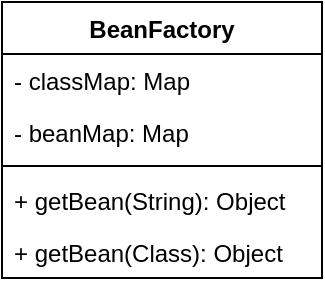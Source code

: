 <mxfile version="15.8.7" type="device"><diagram id="C5RBs43oDa-KdzZeNtuy" name="Page-1"><mxGraphModel dx="892" dy="672" grid="1" gridSize="10" guides="1" tooltips="1" connect="1" arrows="1" fold="1" page="1" pageScale="1" pageWidth="827" pageHeight="1169" math="0" shadow="0"><root><mxCell id="WIyWlLk6GJQsqaUBKTNV-0"/><mxCell id="WIyWlLk6GJQsqaUBKTNV-1" parent="WIyWlLk6GJQsqaUBKTNV-0"/><mxCell id="RB1sia2N29MvEZQg_Iql-6" value="BeanFactory" style="swimlane;fontStyle=1;align=center;verticalAlign=top;childLayout=stackLayout;horizontal=1;startSize=26;horizontalStack=0;resizeParent=1;resizeParentMax=0;resizeLast=0;collapsible=1;marginBottom=0;" parent="WIyWlLk6GJQsqaUBKTNV-1" vertex="1"><mxGeometry x="310" y="260" width="160" height="138" as="geometry"/></mxCell><mxCell id="RB1sia2N29MvEZQg_Iql-7" value="- classMap: Map" style="text;strokeColor=none;fillColor=none;align=left;verticalAlign=top;spacingLeft=4;spacingRight=4;overflow=hidden;rotatable=0;points=[[0,0.5],[1,0.5]];portConstraint=eastwest;" parent="RB1sia2N29MvEZQg_Iql-6" vertex="1"><mxGeometry y="26" width="160" height="26" as="geometry"/></mxCell><mxCell id="RB1sia2N29MvEZQg_Iql-9" value="- beanMap: Map" style="text;strokeColor=none;fillColor=none;align=left;verticalAlign=top;spacingLeft=4;spacingRight=4;overflow=hidden;rotatable=0;points=[[0,0.5],[1,0.5]];portConstraint=eastwest;" parent="RB1sia2N29MvEZQg_Iql-6" vertex="1"><mxGeometry y="52" width="160" height="26" as="geometry"/></mxCell><mxCell id="RB1sia2N29MvEZQg_Iql-8" value="" style="line;strokeWidth=1;fillColor=none;align=left;verticalAlign=middle;spacingTop=-1;spacingLeft=3;spacingRight=3;rotatable=0;labelPosition=right;points=[];portConstraint=eastwest;" parent="RB1sia2N29MvEZQg_Iql-6" vertex="1"><mxGeometry y="78" width="160" height="8" as="geometry"/></mxCell><mxCell id="RB1sia2N29MvEZQg_Iql-10" value="+ getBean(String): Object" style="text;strokeColor=none;fillColor=none;align=left;verticalAlign=top;spacingLeft=4;spacingRight=4;overflow=hidden;rotatable=0;points=[[0,0.5],[1,0.5]];portConstraint=eastwest;" parent="RB1sia2N29MvEZQg_Iql-6" vertex="1"><mxGeometry y="86" width="160" height="26" as="geometry"/></mxCell><mxCell id="RB1sia2N29MvEZQg_Iql-11" value="+ getBean(Class): Object" style="text;strokeColor=none;fillColor=none;align=left;verticalAlign=top;spacingLeft=4;spacingRight=4;overflow=hidden;rotatable=0;points=[[0,0.5],[1,0.5]];portConstraint=eastwest;" parent="RB1sia2N29MvEZQg_Iql-6" vertex="1"><mxGeometry y="112" width="160" height="26" as="geometry"/></mxCell></root></mxGraphModel></diagram></mxfile>